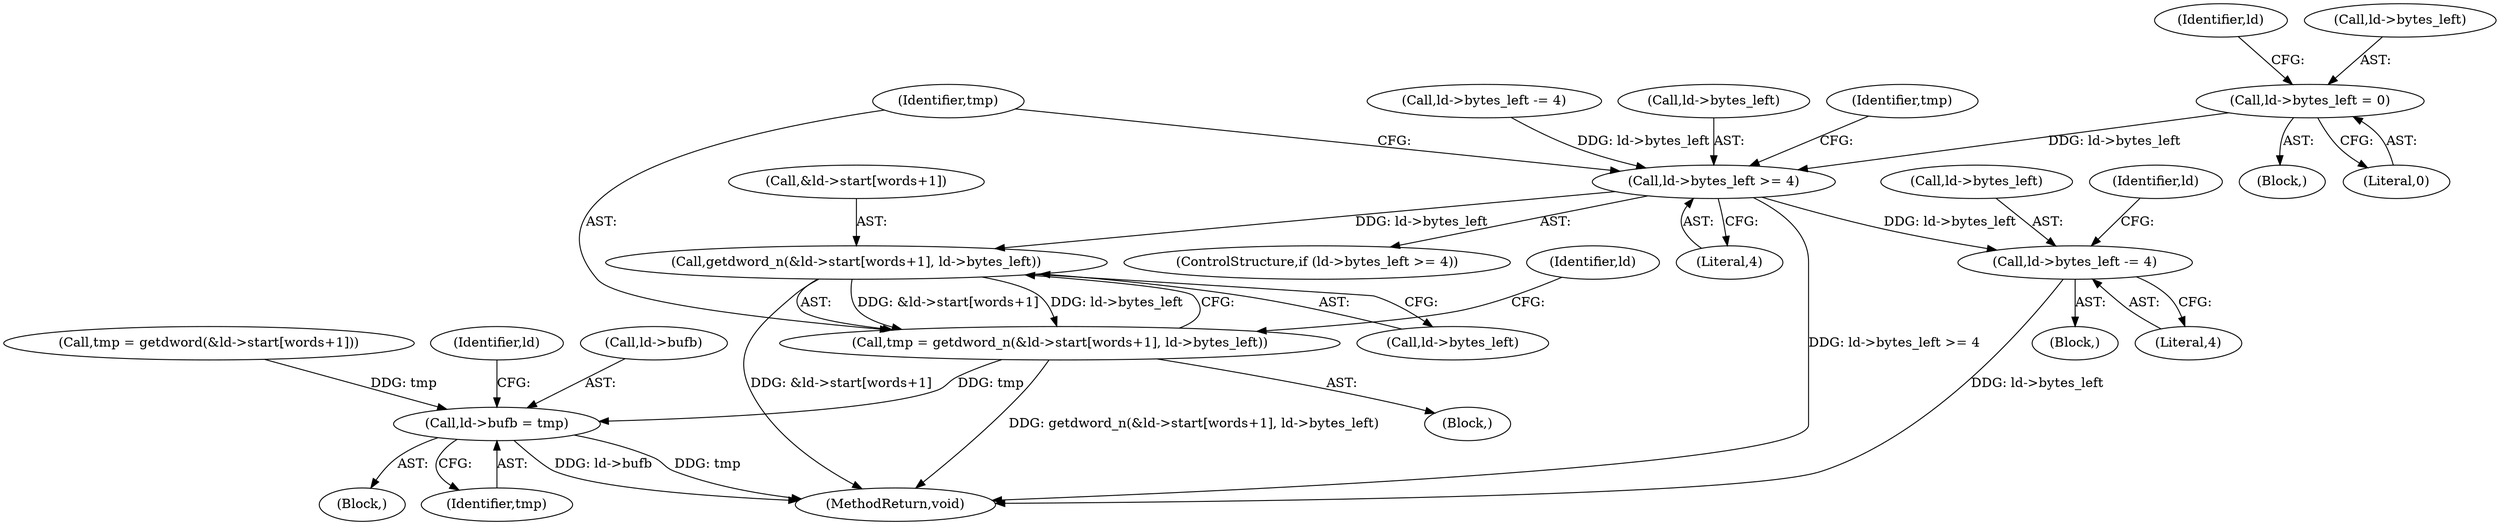 digraph "0_faad2_942c3e0aee748ea6fe97cb2c1aa5893225316174@pointer" {
"1000164" [label="(Call,ld->bytes_left = 0)"];
"1000175" [label="(Call,ld->bytes_left >= 4)"];
"1000192" [label="(Call,ld->bytes_left -= 4)"];
"1000201" [label="(Call,getdword_n(&ld->start[words+1], ld->bytes_left))"];
"1000199" [label="(Call,tmp = getdword_n(&ld->start[words+1], ld->bytes_left))"];
"1000218" [label="(Call,ld->bufb = tmp)"];
"1000171" [label="(Identifier,ld)"];
"1000176" [label="(Call,ld->bytes_left)"];
"1000151" [label="(Block,)"];
"1000201" [label="(Call,getdword_n(&ld->start[words+1], ld->bytes_left))"];
"1000193" [label="(Call,ld->bytes_left)"];
"1000202" [label="(Call,&ld->start[words+1])"];
"1000219" [label="(Call,ld->bufb)"];
"1000198" [label="(Block,)"];
"1000165" [label="(Call,ld->bytes_left)"];
"1000164" [label="(Call,ld->bytes_left = 0)"];
"1000180" [label="(Block,)"];
"1000175" [label="(Call,ld->bytes_left >= 4)"];
"1000192" [label="(Call,ld->bytes_left -= 4)"];
"1000210" [label="(Call,ld->bytes_left)"];
"1000218" [label="(Call,ld->bufb = tmp)"];
"1000182" [label="(Identifier,tmp)"];
"1000181" [label="(Call,tmp = getdword(&ld->start[words+1]))"];
"1000104" [label="(Block,)"];
"1000200" [label="(Identifier,tmp)"];
"1000247" [label="(MethodReturn,void)"];
"1000220" [label="(Identifier,ld)"];
"1000199" [label="(Call,tmp = getdword_n(&ld->start[words+1], ld->bytes_left))"];
"1000179" [label="(Literal,4)"];
"1000222" [label="(Identifier,tmp)"];
"1000225" [label="(Identifier,ld)"];
"1000145" [label="(Call,ld->bytes_left -= 4)"];
"1000215" [label="(Identifier,ld)"];
"1000196" [label="(Literal,4)"];
"1000168" [label="(Literal,0)"];
"1000174" [label="(ControlStructure,if (ld->bytes_left >= 4))"];
"1000164" -> "1000151"  [label="AST: "];
"1000164" -> "1000168"  [label="CFG: "];
"1000165" -> "1000164"  [label="AST: "];
"1000168" -> "1000164"  [label="AST: "];
"1000171" -> "1000164"  [label="CFG: "];
"1000164" -> "1000175"  [label="DDG: ld->bytes_left"];
"1000175" -> "1000174"  [label="AST: "];
"1000175" -> "1000179"  [label="CFG: "];
"1000176" -> "1000175"  [label="AST: "];
"1000179" -> "1000175"  [label="AST: "];
"1000182" -> "1000175"  [label="CFG: "];
"1000200" -> "1000175"  [label="CFG: "];
"1000175" -> "1000247"  [label="DDG: ld->bytes_left >= 4"];
"1000145" -> "1000175"  [label="DDG: ld->bytes_left"];
"1000175" -> "1000192"  [label="DDG: ld->bytes_left"];
"1000175" -> "1000201"  [label="DDG: ld->bytes_left"];
"1000192" -> "1000180"  [label="AST: "];
"1000192" -> "1000196"  [label="CFG: "];
"1000193" -> "1000192"  [label="AST: "];
"1000196" -> "1000192"  [label="AST: "];
"1000220" -> "1000192"  [label="CFG: "];
"1000192" -> "1000247"  [label="DDG: ld->bytes_left"];
"1000201" -> "1000199"  [label="AST: "];
"1000201" -> "1000210"  [label="CFG: "];
"1000202" -> "1000201"  [label="AST: "];
"1000210" -> "1000201"  [label="AST: "];
"1000199" -> "1000201"  [label="CFG: "];
"1000201" -> "1000247"  [label="DDG: &ld->start[words+1]"];
"1000201" -> "1000199"  [label="DDG: &ld->start[words+1]"];
"1000201" -> "1000199"  [label="DDG: ld->bytes_left"];
"1000199" -> "1000198"  [label="AST: "];
"1000200" -> "1000199"  [label="AST: "];
"1000215" -> "1000199"  [label="CFG: "];
"1000199" -> "1000247"  [label="DDG: getdword_n(&ld->start[words+1], ld->bytes_left)"];
"1000199" -> "1000218"  [label="DDG: tmp"];
"1000218" -> "1000104"  [label="AST: "];
"1000218" -> "1000222"  [label="CFG: "];
"1000219" -> "1000218"  [label="AST: "];
"1000222" -> "1000218"  [label="AST: "];
"1000225" -> "1000218"  [label="CFG: "];
"1000218" -> "1000247"  [label="DDG: ld->bufb"];
"1000218" -> "1000247"  [label="DDG: tmp"];
"1000181" -> "1000218"  [label="DDG: tmp"];
}
